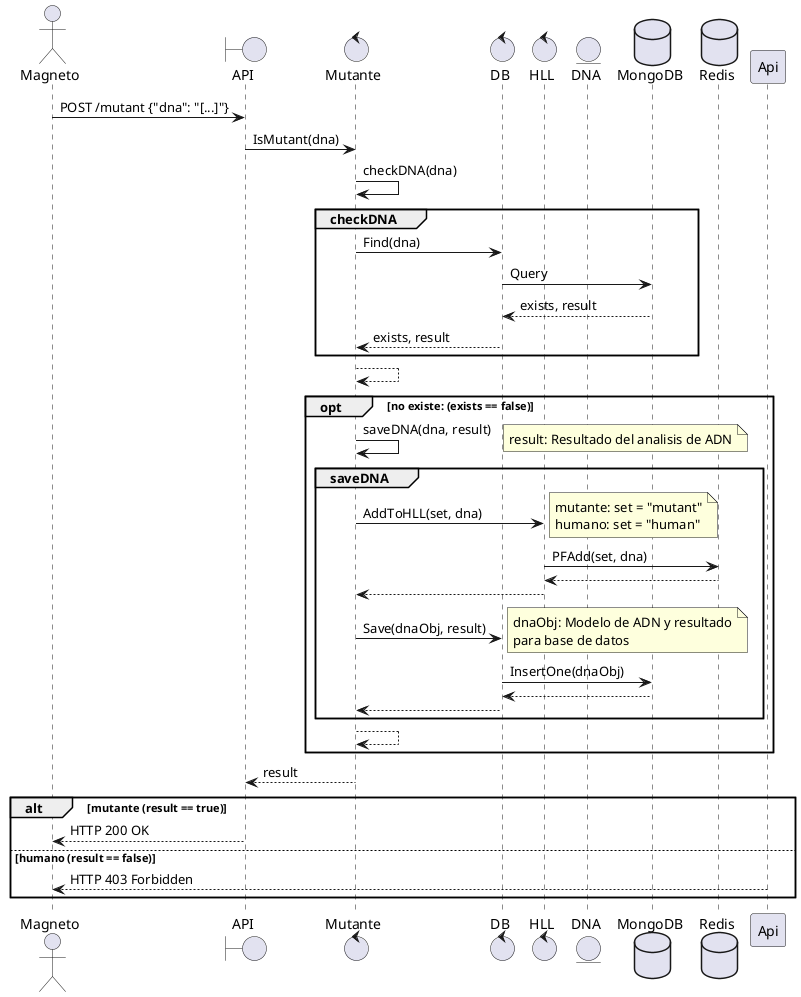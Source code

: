 @startuml secuencia
actor Magneto
boundary API
control Mutante
control DB
control HLL
entity DNA
database MongoDB
database Redis

Magneto -> API: POST /mutant {"dna": "[...]"}
API -> Mutante: IsMutant(dna)
Mutante -> Mutante: checkDNA(dna)
group checkDNA
    Mutante -> DB: Find(dna)
    DB -> MongoDB: Query
    MongoDB --> DB: exists, result
    DB --> Mutante: exists, result
end
Mutante --> Mutante
opt no existe: (exists == false)
    Mutante -> Mutante: saveDNA(dna, result)
    note right: result: Resultado del analisis de ADN
    group saveDNA
        Mutante -> HLL: AddToHLL(set, dna)
        note right: mutante: set = "mutant"\nhumano: set = "human"
        HLL -> Redis: PFAdd(set, dna)
        Redis --> HLL
        HLL --> Mutante
        Mutante -> DB: Save(dnaObj, result)
        note right: dnaObj: Modelo de ADN y resultado\npara base de datos
        DB -> MongoDB: InsertOne(dnaObj)
        MongoDB --> DB
        DB --> Mutante
    end
    Mutante --> Mutante
end
Mutante --> API: result
alt mutante (result == true)
    API --> Magneto: HTTP 200 OK
else humano (result == false)
    Api --> Magneto: HTTP 403 Forbidden
end
@enduml